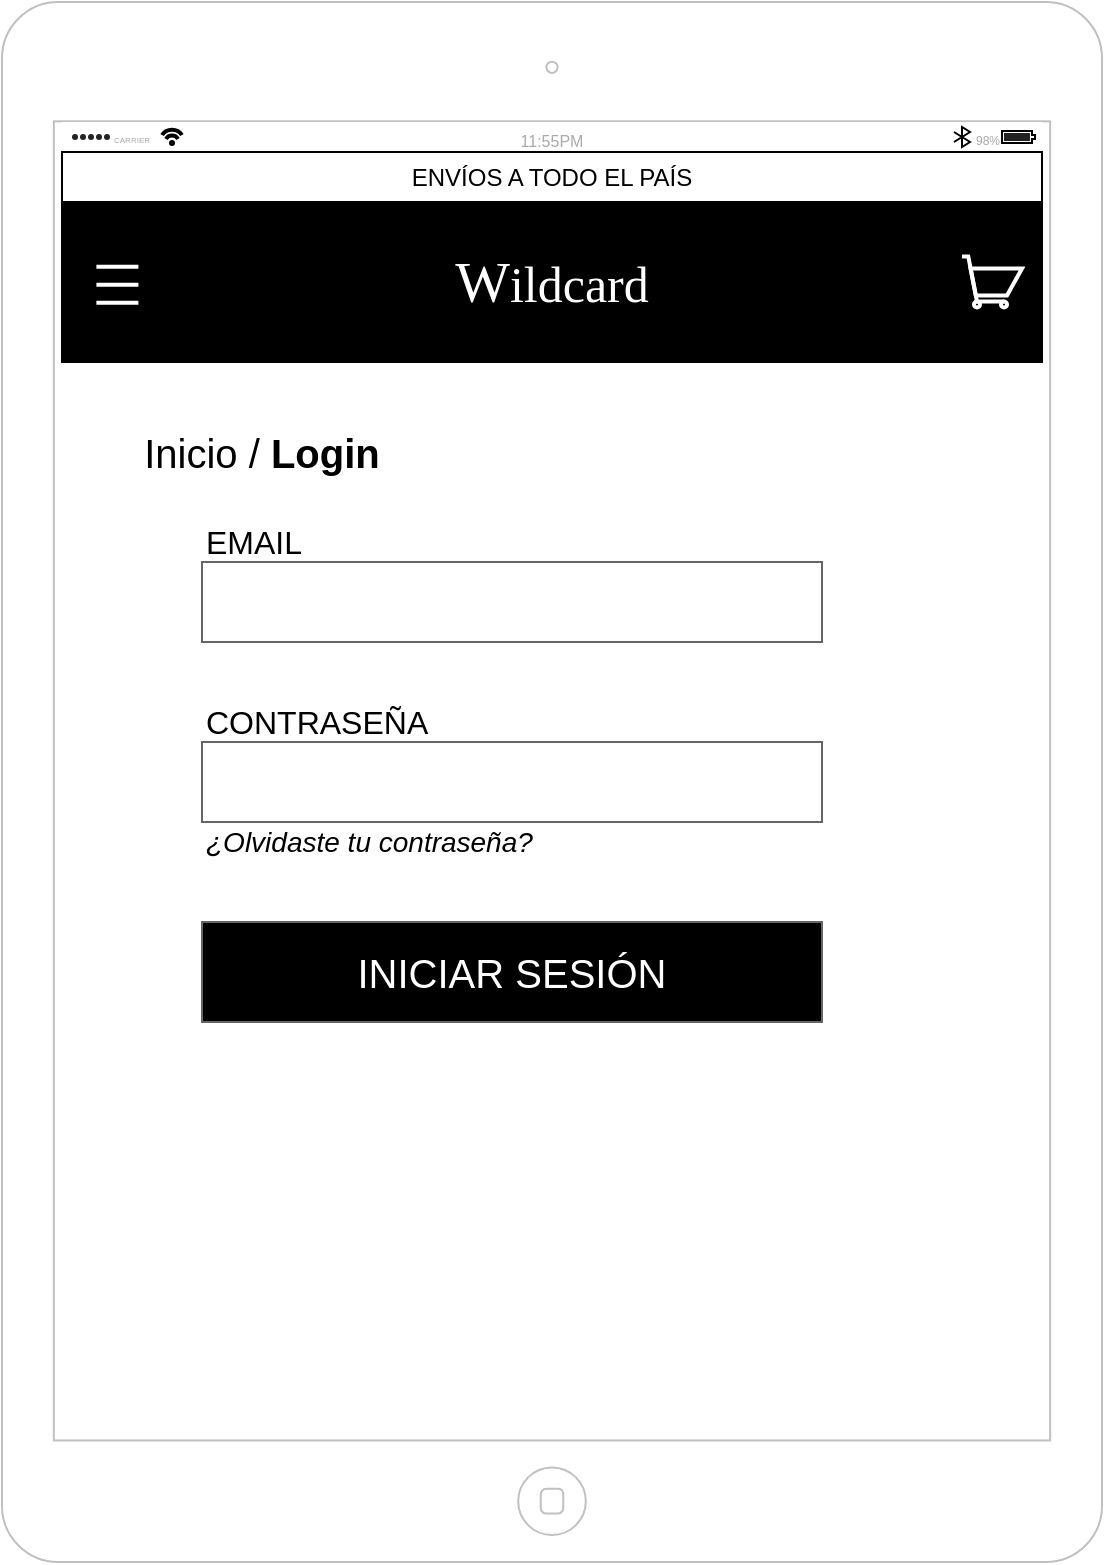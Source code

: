 <mxfile version="13.7.7" type="device"><diagram id="KXGE44viKoTpYJqm7Zwb" name="Page-1"><mxGraphModel dx="1550" dy="722" grid="1" gridSize="10" guides="1" tooltips="1" connect="1" arrows="1" fold="1" page="1" pageScale="1" pageWidth="850" pageHeight="1100" math="0" shadow="0"><root><mxCell id="0"/><mxCell id="1" parent="0"/><mxCell id="tZ7AL8y5RM-kK9uw_osd-1" value="" style="html=1;verticalLabelPosition=bottom;labelBackgroundColor=#ffffff;verticalAlign=top;shadow=0;dashed=0;strokeWidth=1;shape=mxgraph.ios7.misc.ipad10inch;strokeColor=#c0c0c0;" parent="1" vertex="1"><mxGeometry x="150" y="60" width="550" height="780" as="geometry"/></mxCell><mxCell id="tZ7AL8y5RM-kK9uw_osd-2" value="" style="html=1;strokeWidth=1;shadow=0;dashed=0;shape=mxgraph.ios7ui.appBar;fillColor=#ffffff;gradientColor=none;" parent="1" vertex="1"><mxGeometry x="180" y="120" width="490" height="15" as="geometry"/></mxCell><mxCell id="tZ7AL8y5RM-kK9uw_osd-3" value="CARRIER" style="shape=rect;align=left;fontSize=8;spacingLeft=24;fontSize=4;fontColor=#aaaaaa;strokeColor=none;fillColor=none;spacingTop=4;" parent="tZ7AL8y5RM-kK9uw_osd-2" vertex="1"><mxGeometry y="0.5" width="50" height="13" relative="1" as="geometry"><mxPoint y="-6.5" as="offset"/></mxGeometry></mxCell><mxCell id="tZ7AL8y5RM-kK9uw_osd-4" value="11:55PM" style="shape=rect;fontSize=8;fontColor=#aaaaaa;strokeColor=none;fillColor=none;spacingTop=4;" parent="tZ7AL8y5RM-kK9uw_osd-2" vertex="1"><mxGeometry x="0.5" y="0.5" width="50" height="13" relative="1" as="geometry"><mxPoint x="-25" y="-6.5" as="offset"/></mxGeometry></mxCell><mxCell id="tZ7AL8y5RM-kK9uw_osd-5" value="98%" style="shape=rect;align=right;fontSize=8;spacingRight=19;fontSize=6;fontColor=#aaaaaa;strokeColor=none;fillColor=none;spacingTop=4;" parent="tZ7AL8y5RM-kK9uw_osd-2" vertex="1"><mxGeometry x="1" y="0.5" width="45" height="13" relative="1" as="geometry"><mxPoint x="-45" y="-6.5" as="offset"/></mxGeometry></mxCell><mxCell id="tZ7AL8y5RM-kK9uw_osd-6" value="&lt;font style=&quot;vertical-align: inherit&quot;&gt;&lt;font style=&quot;vertical-align: inherit&quot;&gt;ENVÍOS A TODO EL PAÍS&lt;/font&gt;&lt;/font&gt;" style="rounded=0;whiteSpace=wrap;html=1;" parent="1" vertex="1"><mxGeometry x="180" y="135" width="490" height="25" as="geometry"/></mxCell><mxCell id="tZ7AL8y5RM-kK9uw_osd-7" value="&lt;font color=&quot;#ffffff&quot; face=&quot;voga&quot; data-font-src=&quot;https://fonts.googleapis.com/css?family=voga&quot; style=&quot;font-size: 29px&quot;&gt;&lt;font style=&quot;vertical-align: inherit&quot;&gt;&lt;font style=&quot;vertical-align: inherit&quot;&gt;&lt;font style=&quot;vertical-align: inherit&quot;&gt;&lt;font style=&quot;vertical-align: inherit&quot;&gt;&lt;font style=&quot;vertical-align: inherit&quot;&gt;&lt;font style=&quot;vertical-align: inherit&quot;&gt;&lt;font style=&quot;vertical-align: inherit&quot;&gt;&lt;font style=&quot;vertical-align: inherit&quot;&gt;&lt;font style=&quot;vertical-align: inherit&quot;&gt;&lt;font style=&quot;vertical-align: inherit&quot;&gt;W&lt;/font&gt;&lt;/font&gt;&lt;/font&gt;&lt;/font&gt;&lt;/font&gt;&lt;/font&gt;&lt;/font&gt;&lt;/font&gt;&lt;/font&gt;&lt;/font&gt;&lt;/font&gt;&lt;font color=&quot;#ffffff&quot; face=&quot;voga&quot; data-font-src=&quot;https://fonts.googleapis.com/css?family=voga&quot;&gt;&lt;font style=&quot;vertical-align: inherit&quot;&gt;&lt;font style=&quot;vertical-align: inherit ; font-size: 25px&quot;&gt;&lt;font style=&quot;vertical-align: inherit&quot;&gt;&lt;font style=&quot;vertical-align: inherit&quot;&gt;&lt;font style=&quot;vertical-align: inherit&quot;&gt;&lt;font style=&quot;vertical-align: inherit&quot;&gt;&lt;font style=&quot;vertical-align: inherit&quot;&gt;&lt;font style=&quot;vertical-align: inherit&quot;&gt;&lt;font style=&quot;vertical-align: inherit&quot;&gt;&lt;font style=&quot;vertical-align: inherit&quot;&gt;ildcard&lt;/font&gt;&lt;/font&gt;&lt;/font&gt;&lt;/font&gt;&lt;/font&gt;&lt;/font&gt;&lt;/font&gt;&lt;/font&gt;&lt;/font&gt;&lt;/font&gt;&lt;/font&gt;" style="rounded=0;whiteSpace=wrap;html=1;fillColor=#000000;" parent="1" vertex="1"><mxGeometry x="180" y="160" width="490" height="80" as="geometry"/></mxCell><mxCell id="tZ7AL8y5RM-kK9uw_osd-8" value="" style="html=1;verticalLabelPosition=bottom;align=center;labelBackgroundColor=#ffffff;verticalAlign=top;strokeWidth=2;shadow=0;dashed=0;shape=mxgraph.ios7.icons.shopping_cart;fillColor=none;strokeColor=#FFFFFF;" parent="1" vertex="1"><mxGeometry x="630" y="187.25" width="30" height="25.5" as="geometry"/></mxCell><mxCell id="tZ7AL8y5RM-kK9uw_osd-9" value="" style="html=1;verticalLabelPosition=bottom;align=center;labelBackgroundColor=#ffffff;verticalAlign=top;strokeWidth=2;shadow=0;dashed=0;shape=mxgraph.ios7.icons.most_viewed;pointerEvents=1;fillColor=none;strokeColor=#FFFFFF;" parent="1" vertex="1"><mxGeometry x="190" y="189.95" width="28.2" height="22.8" as="geometry"/></mxCell><mxCell id="tZ7AL8y5RM-kK9uw_osd-10" value="&lt;font style=&quot;font-size: 20px ; text-align: left ; vertical-align: inherit&quot;&gt;&lt;font style=&quot;vertical-align: inherit&quot;&gt;Inicio /&amp;nbsp;&lt;/font&gt;&lt;/font&gt;&lt;b style=&quot;font-size: 20px ; text-align: left&quot;&gt;&lt;font style=&quot;vertical-align: inherit&quot;&gt;&lt;font style=&quot;vertical-align: inherit&quot;&gt;Login&lt;/font&gt;&lt;/font&gt;&lt;/b&gt;" style="text;html=1;strokeColor=none;fillColor=none;align=center;verticalAlign=middle;whiteSpace=wrap;rounded=0;" parent="1" vertex="1"><mxGeometry x="210" y="270" width="140" height="30" as="geometry"/></mxCell><mxCell id="tZ7AL8y5RM-kK9uw_osd-11" value="&lt;span style=&quot;font-size: 16px&quot;&gt;EMAIL&lt;/span&gt;" style="text;html=1;strokeColor=none;fillColor=none;align=left;verticalAlign=middle;whiteSpace=wrap;rounded=0;" parent="1" vertex="1"><mxGeometry x="250" y="320" width="170" height="20" as="geometry"/></mxCell><mxCell id="tZ7AL8y5RM-kK9uw_osd-12" value="&lt;span style=&quot;font-size: 16px&quot;&gt;CONTRASEÑA&lt;/span&gt;" style="text;html=1;strokeColor=none;fillColor=none;align=left;verticalAlign=middle;whiteSpace=wrap;rounded=0;" parent="1" vertex="1"><mxGeometry x="250" y="410" width="170" height="20" as="geometry"/></mxCell><mxCell id="tZ7AL8y5RM-kK9uw_osd-13" value="" style="rounded=0;whiteSpace=wrap;html=1;fillColor=none;strokeColor=#666666;" parent="1" vertex="1"><mxGeometry x="250" y="340" width="310" height="40" as="geometry"/></mxCell><mxCell id="tZ7AL8y5RM-kK9uw_osd-14" value="" style="rounded=0;whiteSpace=wrap;html=1;strokeColor=#666666;fillColor=none;" parent="1" vertex="1"><mxGeometry x="250" y="430" width="310" height="40" as="geometry"/></mxCell><mxCell id="tZ7AL8y5RM-kK9uw_osd-16" value="&lt;span style=&quot;font-size: 14px ; font-style: italic&quot;&gt;¿Olvidaste tu contraseña?&lt;/span&gt;" style="text;html=1;strokeColor=none;fillColor=none;align=left;verticalAlign=middle;whiteSpace=wrap;rounded=0;" parent="1" vertex="1"><mxGeometry x="250" y="470" width="200" height="20" as="geometry"/></mxCell><mxCell id="tZ7AL8y5RM-kK9uw_osd-17" value="&lt;span style=&quot;color: rgb(255 , 255 , 255) ; font-size: 20px&quot;&gt;INICIAR SESIÓN&lt;/span&gt;" style="rounded=0;whiteSpace=wrap;html=1;strokeColor=#666666;fillColor=#000000;" parent="1" vertex="1"><mxGeometry x="250" y="520" width="310" height="50" as="geometry"/></mxCell></root></mxGraphModel></diagram></mxfile>